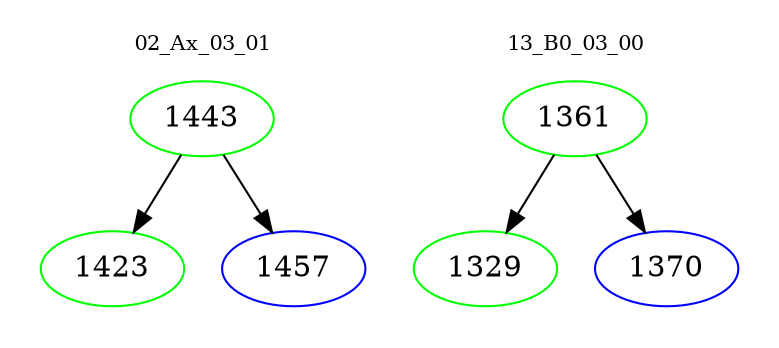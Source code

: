 digraph{
subgraph cluster_0 {
color = white
label = "02_Ax_03_01";
fontsize=10;
T0_1443 [label="1443", color="green"]
T0_1443 -> T0_1423 [color="black"]
T0_1423 [label="1423", color="green"]
T0_1443 -> T0_1457 [color="black"]
T0_1457 [label="1457", color="blue"]
}
subgraph cluster_1 {
color = white
label = "13_B0_03_00";
fontsize=10;
T1_1361 [label="1361", color="green"]
T1_1361 -> T1_1329 [color="black"]
T1_1329 [label="1329", color="green"]
T1_1361 -> T1_1370 [color="black"]
T1_1370 [label="1370", color="blue"]
}
}
